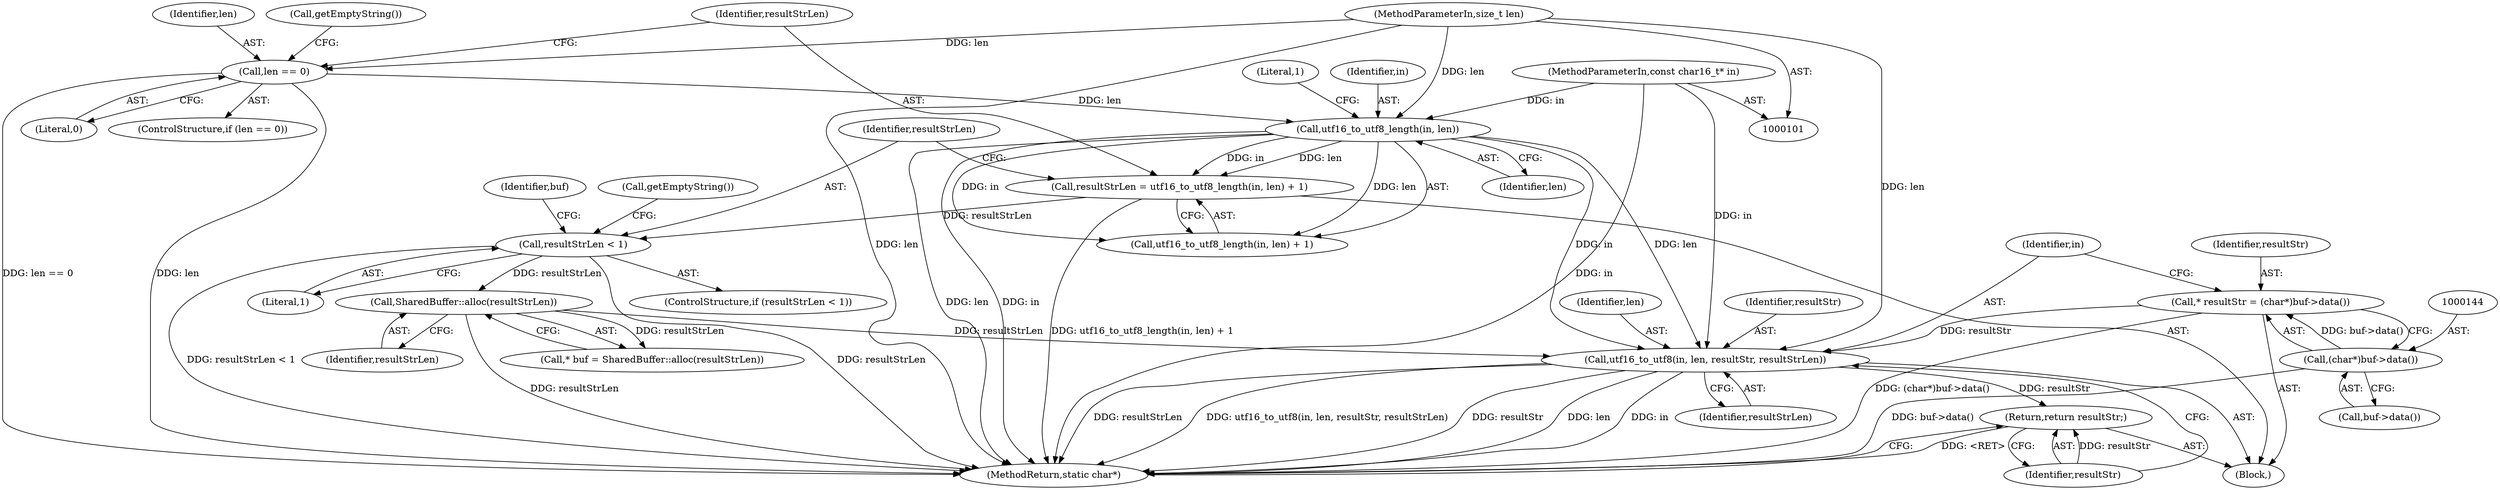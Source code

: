 digraph "0_Android_ecf5fd58a8f50362ce9e8d4245a33d56f29f142b@pointer" {
"1000146" [label="(Call,utf16_to_utf8(in, len, resultStr, resultStrLen))"];
"1000115" [label="(Call,utf16_to_utf8_length(in, len))"];
"1000102" [label="(MethodParameterIn,const char16_t* in)"];
"1000106" [label="(Call,len == 0)"];
"1000103" [label="(MethodParameterIn,size_t len)"];
"1000141" [label="(Call,* resultStr = (char*)buf->data())"];
"1000143" [label="(Call,(char*)buf->data())"];
"1000129" [label="(Call,SharedBuffer::alloc(resultStrLen))"];
"1000120" [label="(Call,resultStrLen < 1)"];
"1000112" [label="(Call,resultStrLen = utf16_to_utf8_length(in, len) + 1)"];
"1000151" [label="(Return,return resultStr;)"];
"1000113" [label="(Identifier,resultStrLen)"];
"1000115" [label="(Call,utf16_to_utf8_length(in, len))"];
"1000106" [label="(Call,len == 0)"];
"1000146" [label="(Call,utf16_to_utf8(in, len, resultStr, resultStrLen))"];
"1000108" [label="(Literal,0)"];
"1000122" [label="(Literal,1)"];
"1000150" [label="(Identifier,resultStrLen)"];
"1000147" [label="(Identifier,in)"];
"1000142" [label="(Identifier,resultStr)"];
"1000118" [label="(Literal,1)"];
"1000141" [label="(Call,* resultStr = (char*)buf->data())"];
"1000149" [label="(Identifier,resultStr)"];
"1000143" [label="(Call,(char*)buf->data())"];
"1000130" [label="(Identifier,resultStrLen)"];
"1000104" [label="(Block,)"];
"1000102" [label="(MethodParameterIn,const char16_t* in)"];
"1000151" [label="(Return,return resultStr;)"];
"1000110" [label="(Call,getEmptyString())"];
"1000116" [label="(Identifier,in)"];
"1000107" [label="(Identifier,len)"];
"1000125" [label="(Call,getEmptyString())"];
"1000105" [label="(ControlStructure,if (len == 0))"];
"1000121" [label="(Identifier,resultStrLen)"];
"1000152" [label="(Identifier,resultStr)"];
"1000153" [label="(MethodReturn,static char*)"];
"1000114" [label="(Call,utf16_to_utf8_length(in, len) + 1)"];
"1000120" [label="(Call,resultStrLen < 1)"];
"1000103" [label="(MethodParameterIn,size_t len)"];
"1000117" [label="(Identifier,len)"];
"1000148" [label="(Identifier,len)"];
"1000129" [label="(Call,SharedBuffer::alloc(resultStrLen))"];
"1000119" [label="(ControlStructure,if (resultStrLen < 1))"];
"1000145" [label="(Call,buf->data())"];
"1000127" [label="(Call,* buf = SharedBuffer::alloc(resultStrLen))"];
"1000128" [label="(Identifier,buf)"];
"1000112" [label="(Call,resultStrLen = utf16_to_utf8_length(in, len) + 1)"];
"1000146" -> "1000104"  [label="AST: "];
"1000146" -> "1000150"  [label="CFG: "];
"1000147" -> "1000146"  [label="AST: "];
"1000148" -> "1000146"  [label="AST: "];
"1000149" -> "1000146"  [label="AST: "];
"1000150" -> "1000146"  [label="AST: "];
"1000152" -> "1000146"  [label="CFG: "];
"1000146" -> "1000153"  [label="DDG: resultStrLen"];
"1000146" -> "1000153"  [label="DDG: utf16_to_utf8(in, len, resultStr, resultStrLen)"];
"1000146" -> "1000153"  [label="DDG: resultStr"];
"1000146" -> "1000153"  [label="DDG: len"];
"1000146" -> "1000153"  [label="DDG: in"];
"1000115" -> "1000146"  [label="DDG: in"];
"1000115" -> "1000146"  [label="DDG: len"];
"1000102" -> "1000146"  [label="DDG: in"];
"1000103" -> "1000146"  [label="DDG: len"];
"1000141" -> "1000146"  [label="DDG: resultStr"];
"1000129" -> "1000146"  [label="DDG: resultStrLen"];
"1000146" -> "1000151"  [label="DDG: resultStr"];
"1000115" -> "1000114"  [label="AST: "];
"1000115" -> "1000117"  [label="CFG: "];
"1000116" -> "1000115"  [label="AST: "];
"1000117" -> "1000115"  [label="AST: "];
"1000118" -> "1000115"  [label="CFG: "];
"1000115" -> "1000153"  [label="DDG: len"];
"1000115" -> "1000153"  [label="DDG: in"];
"1000115" -> "1000112"  [label="DDG: in"];
"1000115" -> "1000112"  [label="DDG: len"];
"1000115" -> "1000114"  [label="DDG: in"];
"1000115" -> "1000114"  [label="DDG: len"];
"1000102" -> "1000115"  [label="DDG: in"];
"1000106" -> "1000115"  [label="DDG: len"];
"1000103" -> "1000115"  [label="DDG: len"];
"1000102" -> "1000101"  [label="AST: "];
"1000102" -> "1000153"  [label="DDG: in"];
"1000106" -> "1000105"  [label="AST: "];
"1000106" -> "1000108"  [label="CFG: "];
"1000107" -> "1000106"  [label="AST: "];
"1000108" -> "1000106"  [label="AST: "];
"1000110" -> "1000106"  [label="CFG: "];
"1000113" -> "1000106"  [label="CFG: "];
"1000106" -> "1000153"  [label="DDG: len"];
"1000106" -> "1000153"  [label="DDG: len == 0"];
"1000103" -> "1000106"  [label="DDG: len"];
"1000103" -> "1000101"  [label="AST: "];
"1000103" -> "1000153"  [label="DDG: len"];
"1000141" -> "1000104"  [label="AST: "];
"1000141" -> "1000143"  [label="CFG: "];
"1000142" -> "1000141"  [label="AST: "];
"1000143" -> "1000141"  [label="AST: "];
"1000147" -> "1000141"  [label="CFG: "];
"1000141" -> "1000153"  [label="DDG: (char*)buf->data()"];
"1000143" -> "1000141"  [label="DDG: buf->data()"];
"1000143" -> "1000145"  [label="CFG: "];
"1000144" -> "1000143"  [label="AST: "];
"1000145" -> "1000143"  [label="AST: "];
"1000143" -> "1000153"  [label="DDG: buf->data()"];
"1000129" -> "1000127"  [label="AST: "];
"1000129" -> "1000130"  [label="CFG: "];
"1000130" -> "1000129"  [label="AST: "];
"1000127" -> "1000129"  [label="CFG: "];
"1000129" -> "1000153"  [label="DDG: resultStrLen"];
"1000129" -> "1000127"  [label="DDG: resultStrLen"];
"1000120" -> "1000129"  [label="DDG: resultStrLen"];
"1000120" -> "1000119"  [label="AST: "];
"1000120" -> "1000122"  [label="CFG: "];
"1000121" -> "1000120"  [label="AST: "];
"1000122" -> "1000120"  [label="AST: "];
"1000125" -> "1000120"  [label="CFG: "];
"1000128" -> "1000120"  [label="CFG: "];
"1000120" -> "1000153"  [label="DDG: resultStrLen"];
"1000120" -> "1000153"  [label="DDG: resultStrLen < 1"];
"1000112" -> "1000120"  [label="DDG: resultStrLen"];
"1000112" -> "1000104"  [label="AST: "];
"1000112" -> "1000114"  [label="CFG: "];
"1000113" -> "1000112"  [label="AST: "];
"1000114" -> "1000112"  [label="AST: "];
"1000121" -> "1000112"  [label="CFG: "];
"1000112" -> "1000153"  [label="DDG: utf16_to_utf8_length(in, len) + 1"];
"1000151" -> "1000104"  [label="AST: "];
"1000151" -> "1000152"  [label="CFG: "];
"1000152" -> "1000151"  [label="AST: "];
"1000153" -> "1000151"  [label="CFG: "];
"1000151" -> "1000153"  [label="DDG: <RET>"];
"1000152" -> "1000151"  [label="DDG: resultStr"];
}

